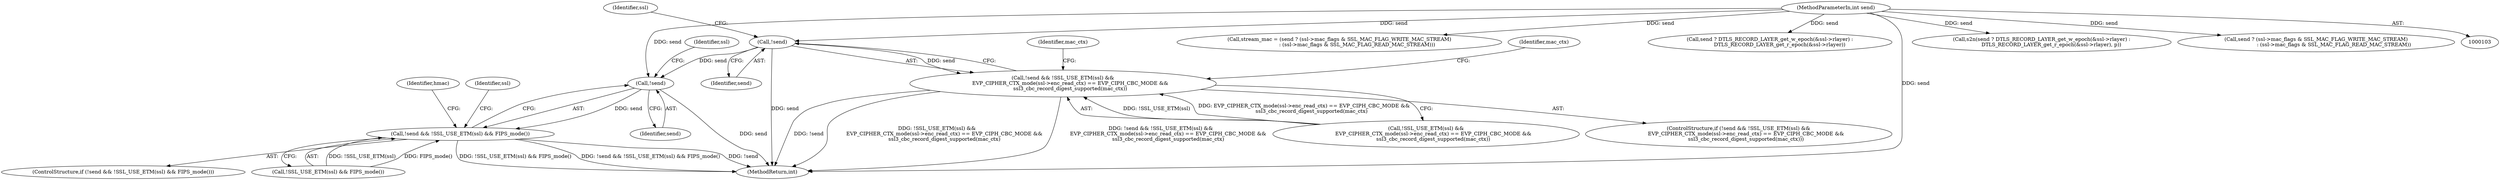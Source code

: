 digraph "0_openssl_4ad93618d26a3ea23d36ad5498ff4f59eff3a4d2_3@API" {
"1000287" [label="(Call,!send)"];
"1000107" [label="(MethodParameterIn,int send)"];
"1000286" [label="(Call,!send && !SSL_USE_ETM(ssl) &&\n         EVP_CIPHER_CTX_mode(ssl->enc_read_ctx) == EVP_CIPH_CBC_MODE &&\n         ssl3_cbc_record_digest_supported(mac_ctx))"];
"1000377" [label="(Call,!send)"];
"1000376" [label="(Call,!send && !SSL_USE_ETM(ssl) && FIPS_mode())"];
"1000285" [label="(ControlStructure,if (!send && !SSL_USE_ETM(ssl) &&\n         EVP_CIPHER_CTX_mode(ssl->enc_read_ctx) == EVP_CIPH_CBC_MODE &&\n         ssl3_cbc_record_digest_supported(mac_ctx)))"];
"1000382" [label="(Identifier,ssl)"];
"1000288" [label="(Identifier,send)"];
"1000120" [label="(Call,stream_mac = (send ? (ssl->mac_flags & SSL_MAC_FLAG_WRITE_MAC_STREAM)\n                      : (ssl->mac_flags & SSL_MAC_FLAG_READ_MAC_STREAM)))"];
"1000375" [label="(ControlStructure,if (!send && !SSL_USE_ETM(ssl) && FIPS_mode()))"];
"1000286" [label="(Call,!send && !SSL_USE_ETM(ssl) &&\n         EVP_CIPHER_CTX_mode(ssl->enc_read_ctx) == EVP_CIPH_CBC_MODE &&\n         ssl3_cbc_record_digest_supported(mac_ctx))"];
"1000506" [label="(MethodReturn,int)"];
"1000379" [label="(Call,!SSL_USE_ETM(ssl) && FIPS_mode())"];
"1000407" [label="(Identifier,hmac)"];
"1000376" [label="(Call,!send && !SSL_USE_ETM(ssl) && FIPS_mode())"];
"1000346" [label="(Identifier,mac_ctx)"];
"1000388" [label="(Identifier,ssl)"];
"1000211" [label="(Call,send ? DTLS_RECORD_LAYER_get_w_epoch(&ssl->rlayer) :\n            DTLS_RECORD_LAYER_get_r_epoch(&ssl->rlayer))"];
"1000306" [label="(Identifier,mac_ctx)"];
"1000377" [label="(Call,!send)"];
"1000287" [label="(Call,!send)"];
"1000210" [label="(Call,s2n(send ? DTLS_RECORD_LAYER_get_w_epoch(&ssl->rlayer) :\n            DTLS_RECORD_LAYER_get_r_epoch(&ssl->rlayer), p))"];
"1000378" [label="(Identifier,send)"];
"1000289" [label="(Call,!SSL_USE_ETM(ssl) &&\n         EVP_CIPHER_CTX_mode(ssl->enc_read_ctx) == EVP_CIPH_CBC_MODE &&\n         ssl3_cbc_record_digest_supported(mac_ctx))"];
"1000107" [label="(MethodParameterIn,int send)"];
"1000122" [label="(Call,send ? (ssl->mac_flags & SSL_MAC_FLAG_WRITE_MAC_STREAM)\n                      : (ssl->mac_flags & SSL_MAC_FLAG_READ_MAC_STREAM))"];
"1000292" [label="(Identifier,ssl)"];
"1000287" -> "1000286"  [label="AST: "];
"1000287" -> "1000288"  [label="CFG: "];
"1000288" -> "1000287"  [label="AST: "];
"1000292" -> "1000287"  [label="CFG: "];
"1000286" -> "1000287"  [label="CFG: "];
"1000287" -> "1000506"  [label="DDG: send"];
"1000287" -> "1000286"  [label="DDG: send"];
"1000107" -> "1000287"  [label="DDG: send"];
"1000287" -> "1000377"  [label="DDG: send"];
"1000107" -> "1000103"  [label="AST: "];
"1000107" -> "1000506"  [label="DDG: send"];
"1000107" -> "1000120"  [label="DDG: send"];
"1000107" -> "1000122"  [label="DDG: send"];
"1000107" -> "1000210"  [label="DDG: send"];
"1000107" -> "1000211"  [label="DDG: send"];
"1000107" -> "1000377"  [label="DDG: send"];
"1000286" -> "1000285"  [label="AST: "];
"1000286" -> "1000289"  [label="CFG: "];
"1000289" -> "1000286"  [label="AST: "];
"1000306" -> "1000286"  [label="CFG: "];
"1000346" -> "1000286"  [label="CFG: "];
"1000286" -> "1000506"  [label="DDG: !send && !SSL_USE_ETM(ssl) &&\n         EVP_CIPHER_CTX_mode(ssl->enc_read_ctx) == EVP_CIPH_CBC_MODE &&\n         ssl3_cbc_record_digest_supported(mac_ctx)"];
"1000286" -> "1000506"  [label="DDG: !send"];
"1000286" -> "1000506"  [label="DDG: !SSL_USE_ETM(ssl) &&\n         EVP_CIPHER_CTX_mode(ssl->enc_read_ctx) == EVP_CIPH_CBC_MODE &&\n         ssl3_cbc_record_digest_supported(mac_ctx)"];
"1000289" -> "1000286"  [label="DDG: !SSL_USE_ETM(ssl)"];
"1000289" -> "1000286"  [label="DDG: EVP_CIPHER_CTX_mode(ssl->enc_read_ctx) == EVP_CIPH_CBC_MODE &&\n         ssl3_cbc_record_digest_supported(mac_ctx)"];
"1000377" -> "1000376"  [label="AST: "];
"1000377" -> "1000378"  [label="CFG: "];
"1000378" -> "1000377"  [label="AST: "];
"1000382" -> "1000377"  [label="CFG: "];
"1000376" -> "1000377"  [label="CFG: "];
"1000377" -> "1000506"  [label="DDG: send"];
"1000377" -> "1000376"  [label="DDG: send"];
"1000376" -> "1000375"  [label="AST: "];
"1000376" -> "1000379"  [label="CFG: "];
"1000379" -> "1000376"  [label="AST: "];
"1000388" -> "1000376"  [label="CFG: "];
"1000407" -> "1000376"  [label="CFG: "];
"1000376" -> "1000506"  [label="DDG: !send && !SSL_USE_ETM(ssl) && FIPS_mode()"];
"1000376" -> "1000506"  [label="DDG: !send"];
"1000376" -> "1000506"  [label="DDG: !SSL_USE_ETM(ssl) && FIPS_mode()"];
"1000379" -> "1000376"  [label="DDG: !SSL_USE_ETM(ssl)"];
"1000379" -> "1000376"  [label="DDG: FIPS_mode()"];
}
